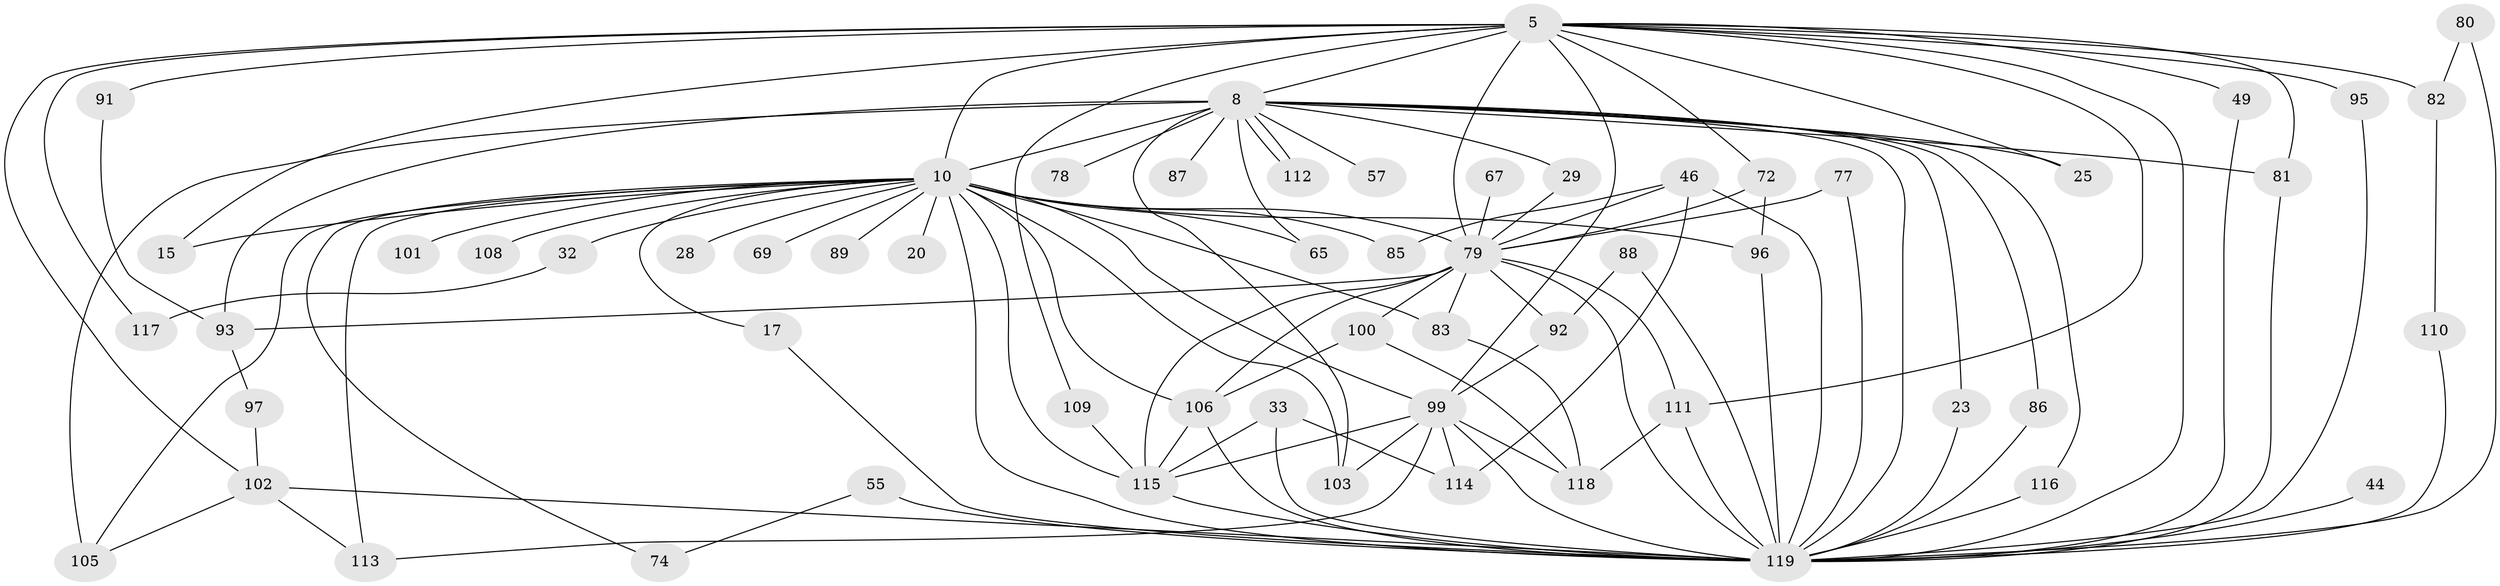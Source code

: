 // original degree distribution, {20: 0.025210084033613446, 24: 0.008403361344537815, 19: 0.008403361344537815, 21: 0.01680672268907563, 27: 0.008403361344537815, 22: 0.008403361344537815, 16: 0.008403361344537815, 3: 0.18487394957983194, 11: 0.008403361344537815, 9: 0.01680672268907563, 2: 0.5378151260504201, 5: 0.06722689075630252, 4: 0.08403361344537816, 7: 0.008403361344537815, 6: 0.008403361344537815}
// Generated by graph-tools (version 1.1) at 2025/45/03/09/25 04:45:19]
// undirected, 59 vertices, 117 edges
graph export_dot {
graph [start="1"]
  node [color=gray90,style=filled];
  5 [super="+1"];
  8 [super="+3"];
  10 [super="+4+9"];
  15;
  17;
  20;
  23;
  25;
  28;
  29;
  32;
  33;
  44;
  46 [super="+30"];
  49;
  55;
  57;
  65;
  67;
  69;
  72 [super="+62"];
  74;
  77;
  78;
  79 [super="+22+63+47+71"];
  80;
  81 [super="+27"];
  82 [super="+68"];
  83 [super="+42"];
  85;
  86;
  87;
  88;
  89;
  91;
  92 [super="+75"];
  93 [super="+36+24"];
  95;
  96 [super="+45"];
  97;
  99 [super="+31+64+39+84+98"];
  100 [super="+54"];
  101;
  102 [super="+11+60"];
  103 [super="+37"];
  105 [super="+56+90"];
  106 [super="+34+51+41"];
  108;
  109;
  110;
  111 [super="+104"];
  112;
  113 [super="+66"];
  114 [super="+53"];
  115 [super="+107"];
  116 [super="+73"];
  117;
  118 [super="+70"];
  119 [super="+50+7+58"];
  5 -- 8 [weight=4];
  5 -- 10 [weight=8];
  5 -- 25;
  5 -- 49;
  5 -- 81;
  5 -- 91;
  5 -- 95;
  5 -- 117;
  5 -- 72;
  5 -- 15;
  5 -- 82 [weight=3];
  5 -- 109;
  5 -- 99 [weight=5];
  5 -- 102;
  5 -- 119 [weight=5];
  5 -- 79 [weight=2];
  5 -- 111;
  8 -- 10 [weight=8];
  8 -- 29;
  8 -- 57 [weight=2];
  8 -- 65;
  8 -- 78 [weight=2];
  8 -- 87 [weight=2];
  8 -- 105 [weight=3];
  8 -- 112;
  8 -- 112;
  8 -- 86;
  8 -- 23;
  8 -- 25;
  8 -- 93 [weight=3];
  8 -- 116;
  8 -- 103;
  8 -- 81;
  8 -- 119 [weight=5];
  10 -- 17;
  10 -- 28 [weight=2];
  10 -- 65;
  10 -- 69 [weight=2];
  10 -- 89 [weight=2];
  10 -- 108 [weight=2];
  10 -- 15;
  10 -- 20 [weight=2];
  10 -- 101 [weight=2];
  10 -- 106 [weight=6];
  10 -- 83;
  10 -- 74;
  10 -- 85;
  10 -- 32 [weight=2];
  10 -- 96 [weight=2];
  10 -- 103 [weight=2];
  10 -- 105;
  10 -- 113;
  10 -- 99 [weight=2];
  10 -- 119 [weight=10];
  10 -- 79 [weight=7];
  10 -- 115 [weight=2];
  17 -- 119;
  23 -- 119;
  29 -- 79;
  32 -- 117;
  33 -- 119 [weight=2];
  33 -- 114;
  33 -- 115;
  44 -- 119 [weight=2];
  46 -- 114;
  46 -- 85;
  46 -- 119 [weight=2];
  46 -- 79;
  49 -- 119;
  55 -- 74;
  55 -- 119 [weight=2];
  67 -- 79 [weight=2];
  72 -- 96;
  72 -- 79;
  77 -- 79;
  77 -- 119;
  79 -- 106;
  79 -- 100;
  79 -- 111;
  79 -- 83 [weight=2];
  79 -- 115 [weight=2];
  79 -- 119;
  79 -- 92 [weight=2];
  79 -- 93;
  80 -- 82;
  80 -- 119;
  81 -- 119;
  82 -- 110;
  83 -- 118;
  86 -- 119;
  88 -- 92;
  88 -- 119;
  91 -- 93;
  92 -- 99;
  93 -- 97;
  95 -- 119;
  96 -- 119;
  97 -- 102;
  99 -- 119 [weight=2];
  99 -- 114;
  99 -- 118 [weight=2];
  99 -- 113;
  99 -- 103;
  99 -- 115;
  100 -- 106;
  100 -- 118;
  102 -- 105;
  102 -- 119 [weight=2];
  102 -- 113;
  106 -- 115 [weight=2];
  106 -- 119;
  109 -- 115;
  110 -- 119;
  111 -- 118;
  111 -- 119;
  115 -- 119;
  116 -- 119 [weight=2];
}
